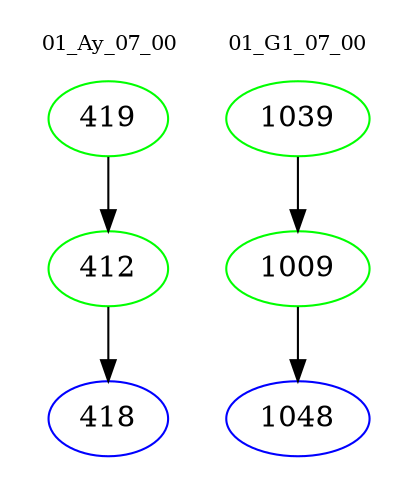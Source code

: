 digraph{
subgraph cluster_0 {
color = white
label = "01_Ay_07_00";
fontsize=10;
T0_419 [label="419", color="green"]
T0_419 -> T0_412 [color="black"]
T0_412 [label="412", color="green"]
T0_412 -> T0_418 [color="black"]
T0_418 [label="418", color="blue"]
}
subgraph cluster_1 {
color = white
label = "01_G1_07_00";
fontsize=10;
T1_1039 [label="1039", color="green"]
T1_1039 -> T1_1009 [color="black"]
T1_1009 [label="1009", color="green"]
T1_1009 -> T1_1048 [color="black"]
T1_1048 [label="1048", color="blue"]
}
}
